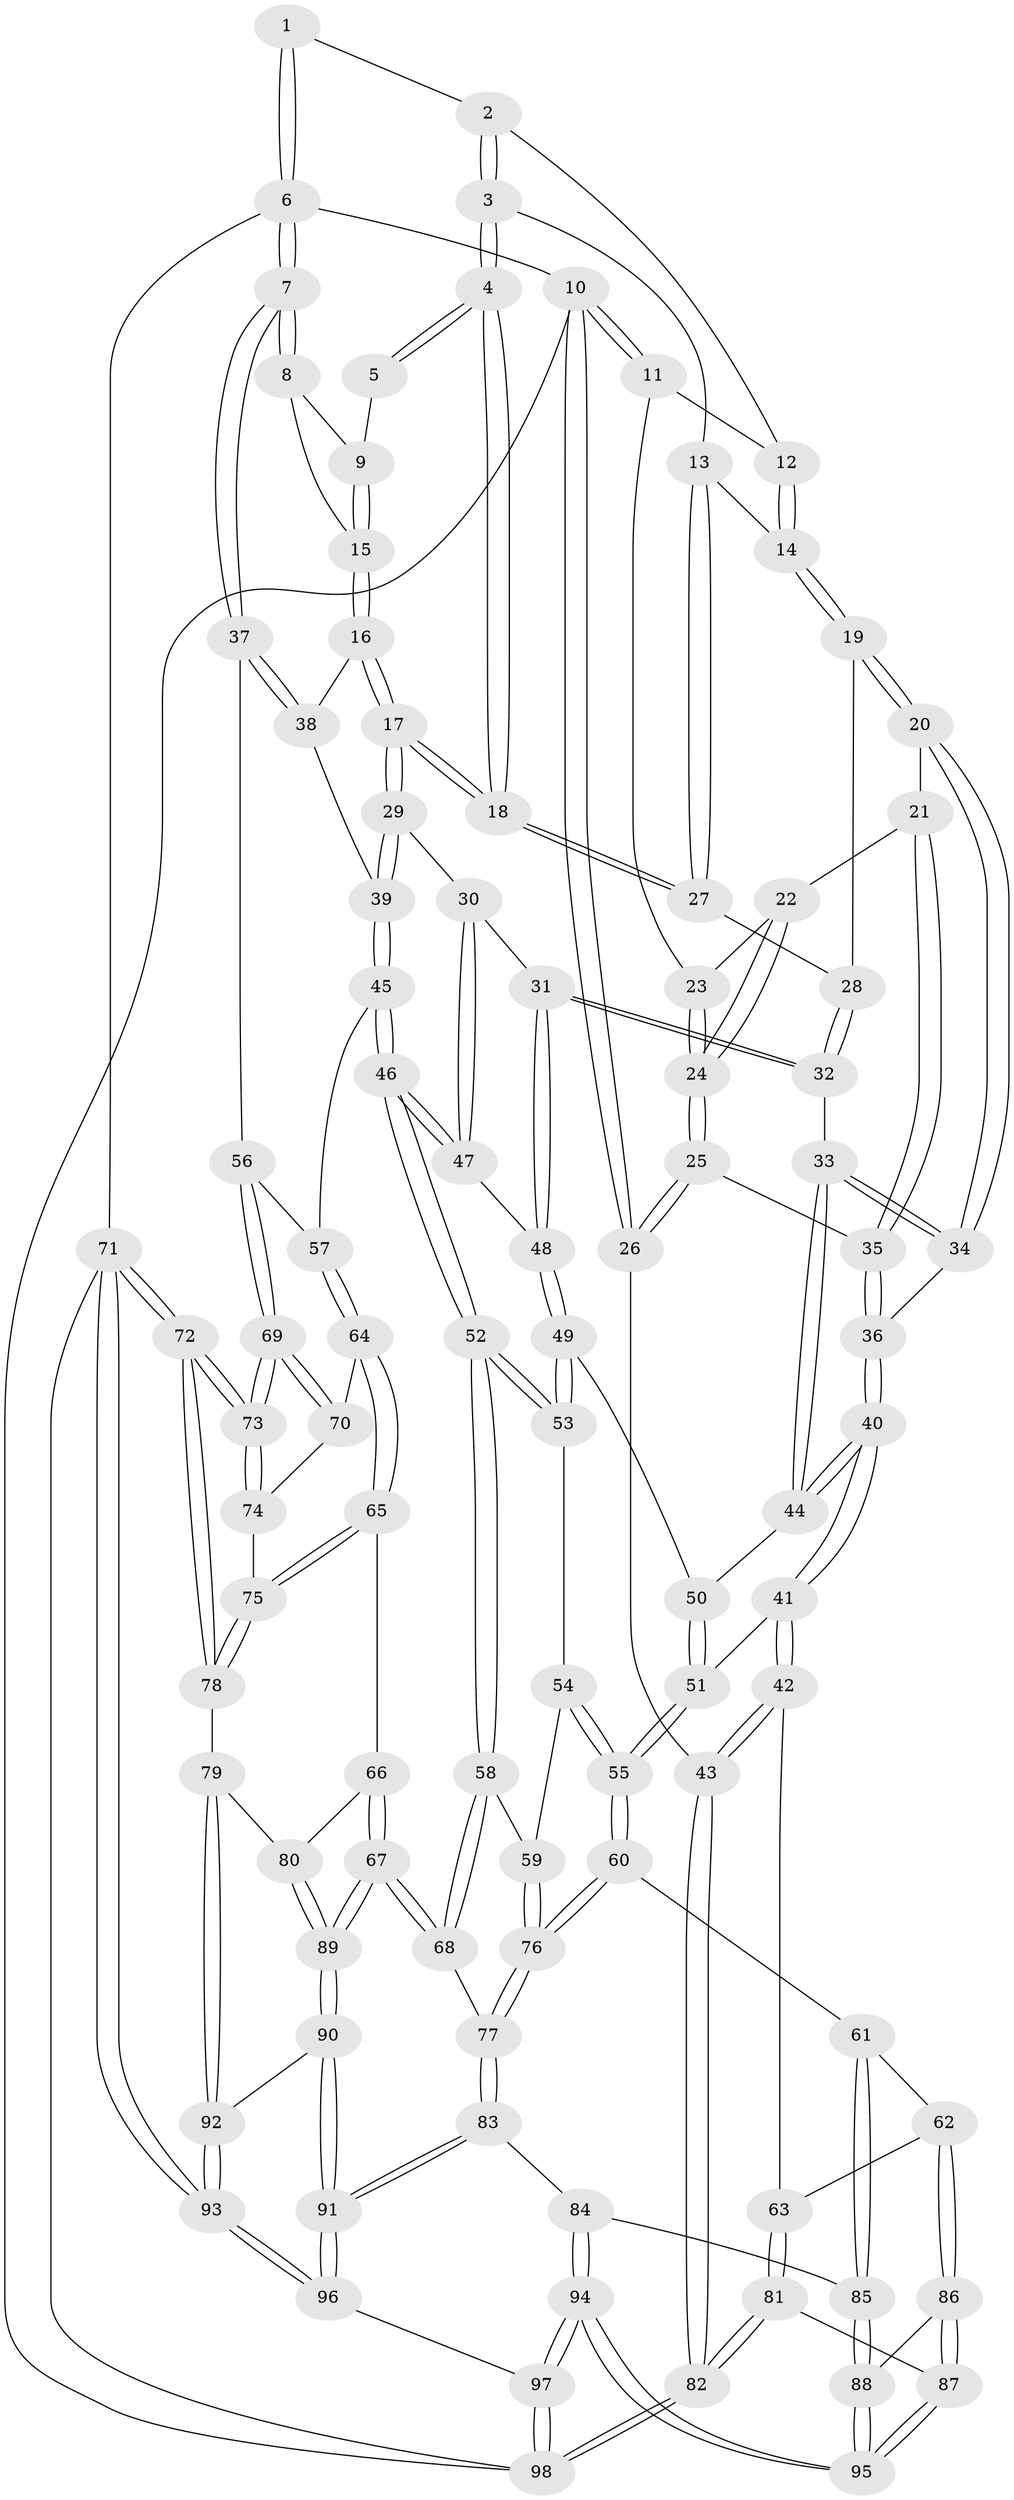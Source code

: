 // Generated by graph-tools (version 1.1) at 2025/27/03/09/25 03:27:07]
// undirected, 98 vertices, 242 edges
graph export_dot {
graph [start="1"]
  node [color=gray90,style=filled];
  1 [pos="+0.7519972643134327+0"];
  2 [pos="+0.4261621193899072+0"];
  3 [pos="+0.527721494989606+0.08062346402608835"];
  4 [pos="+0.639089472365436+0.14591071109054235"];
  5 [pos="+0.7498961257848319+0"];
  6 [pos="+1+0"];
  7 [pos="+1+0"];
  8 [pos="+1+0"];
  9 [pos="+0.8188264337073116+0.06469538257514328"];
  10 [pos="+0+0"];
  11 [pos="+0.13418622785902415+0"];
  12 [pos="+0.2973038146898309+0"];
  13 [pos="+0.45097578171349517+0.13804396725147508"];
  14 [pos="+0.4046617225705116+0.14333395695448367"];
  15 [pos="+0.8268539494598447+0.18107565347725485"];
  16 [pos="+0.8230365586409353+0.19804115998487054"];
  17 [pos="+0.6823979952964052+0.2083387826437243"];
  18 [pos="+0.6582960108816717+0.18391966136586044"];
  19 [pos="+0.33708529904154383+0.1991421189097525"];
  20 [pos="+0.31979317809025487+0.20877424413361823"];
  21 [pos="+0.2673439579534214+0.18692517992565857"];
  22 [pos="+0.21844288436153875+0.10479248496426728"];
  23 [pos="+0.1567738637962693+0"];
  24 [pos="+0.027541508137496735+0.27715790819112923"];
  25 [pos="+0.01802341616778371+0.29160071551323186"];
  26 [pos="+0+0.35384995601924224"];
  27 [pos="+0.4882101966816667+0.23420902959139142"];
  28 [pos="+0.4871539723163734+0.23566091242465642"];
  29 [pos="+0.6417296101517016+0.3333099576315151"];
  30 [pos="+0.5704444123214407+0.3716533016733318"];
  31 [pos="+0.486250168369613+0.3719964570743251"];
  32 [pos="+0.4511121883171032+0.3570055874639819"];
  33 [pos="+0.4020948609071241+0.35967657747682186"];
  34 [pos="+0.35800385749725+0.3033704005555616"];
  35 [pos="+0.16362500604961988+0.31479540026696506"];
  36 [pos="+0.1944831599262602+0.36240047421619587"];
  37 [pos="+1+0.35730739137265927"];
  38 [pos="+0.846106943953209+0.21539304223617964"];
  39 [pos="+0.7691325883465593+0.4871980419826363"];
  40 [pos="+0.22504007537462736+0.477361896143395"];
  41 [pos="+0.2214980207536473+0.48325974477045747"];
  42 [pos="+0.054162310417350375+0.6049147895740644"];
  43 [pos="+0+0.6286099185094945"];
  44 [pos="+0.3499895117775199+0.43431928307093887"];
  45 [pos="+0.7863348949619037+0.5269204492647704"];
  46 [pos="+0.6750327114288126+0.5816619668818152"];
  47 [pos="+0.5888021597358872+0.5205576775917624"];
  48 [pos="+0.4887852638160084+0.5341962884286146"];
  49 [pos="+0.478693499113784+0.5437853784577815"];
  50 [pos="+0.4007840769784753+0.5188918128280524"];
  51 [pos="+0.341497210961615+0.6112592738965319"];
  52 [pos="+0.6603495009396176+0.6088498112042623"];
  53 [pos="+0.478356751000093+0.5751196714853588"];
  54 [pos="+0.475076489584756+0.6097397430630483"];
  55 [pos="+0.3537134173175562+0.6803379648378957"];
  56 [pos="+1+0.39119817486445174"];
  57 [pos="+0.8233047277911087+0.5381916976274115"];
  58 [pos="+0.6489152295418269+0.6327506384059927"];
  59 [pos="+0.5496019822691129+0.6744550554294492"];
  60 [pos="+0.3519033449071942+0.6852203881323671"];
  61 [pos="+0.3262060360474657+0.7082011488647847"];
  62 [pos="+0.2762528676747561+0.7180755634656915"];
  63 [pos="+0.2562323770447843+0.7144768408948385"];
  64 [pos="+0.8393531162755107+0.6148491801604287"];
  65 [pos="+0.8392968874632373+0.6519039460119302"];
  66 [pos="+0.8071970394299859+0.7092963185482437"];
  67 [pos="+0.6941852600602743+0.7681716345099181"];
  68 [pos="+0.6917540353323965+0.7650017046988979"];
  69 [pos="+1+0.4866194581488666"];
  70 [pos="+0.9685118903578077+0.6796014055193125"];
  71 [pos="+1+1"];
  72 [pos="+1+1"];
  73 [pos="+1+0.7298811572954291"];
  74 [pos="+0.9620755691707801+0.7221110651794389"];
  75 [pos="+0.9278861686544813+0.7612961836126936"];
  76 [pos="+0.5140816385351028+0.7630380540739548"];
  77 [pos="+0.5150768472701874+0.7671843956260325"];
  78 [pos="+0.9292940966496884+0.7994055184140945"];
  79 [pos="+0.8673905330896647+0.8200820838605852"];
  80 [pos="+0.8306830247062016+0.7900943523742416"];
  81 [pos="+0.15646814305356604+0.8666021781155965"];
  82 [pos="+0+0.797970603238884"];
  83 [pos="+0.5072443323595646+0.846285803995716"];
  84 [pos="+0.4725874933440616+0.8482609143059893"];
  85 [pos="+0.3804909122629982+0.8377814965116805"];
  86 [pos="+0.268626513091957+0.8278151983384529"];
  87 [pos="+0.19525737564024953+0.893414621343718"];
  88 [pos="+0.3388620215131324+0.8891142258946131"];
  89 [pos="+0.7007503961145602+0.8151757014178137"];
  90 [pos="+0.6889249433566471+0.9027118403921579"];
  91 [pos="+0.6091873634644437+0.9882177334678331"];
  92 [pos="+0.8212582271859868+0.9009723913715445"];
  93 [pos="+1+1"];
  94 [pos="+0.29537516422388554+1"];
  95 [pos="+0.29477861671681316+1"];
  96 [pos="+0.5794433872188918+1"];
  97 [pos="+0.311607292745659+1"];
  98 [pos="+0+1"];
  1 -- 2;
  1 -- 6;
  1 -- 6;
  2 -- 3;
  2 -- 3;
  2 -- 12;
  3 -- 4;
  3 -- 4;
  3 -- 13;
  4 -- 5;
  4 -- 5;
  4 -- 18;
  4 -- 18;
  5 -- 9;
  6 -- 7;
  6 -- 7;
  6 -- 10;
  6 -- 71;
  7 -- 8;
  7 -- 8;
  7 -- 37;
  7 -- 37;
  8 -- 9;
  8 -- 15;
  9 -- 15;
  9 -- 15;
  10 -- 11;
  10 -- 11;
  10 -- 26;
  10 -- 26;
  10 -- 98;
  11 -- 12;
  11 -- 23;
  12 -- 14;
  12 -- 14;
  13 -- 14;
  13 -- 27;
  13 -- 27;
  14 -- 19;
  14 -- 19;
  15 -- 16;
  15 -- 16;
  16 -- 17;
  16 -- 17;
  16 -- 38;
  17 -- 18;
  17 -- 18;
  17 -- 29;
  17 -- 29;
  18 -- 27;
  18 -- 27;
  19 -- 20;
  19 -- 20;
  19 -- 28;
  20 -- 21;
  20 -- 34;
  20 -- 34;
  21 -- 22;
  21 -- 35;
  21 -- 35;
  22 -- 23;
  22 -- 24;
  22 -- 24;
  23 -- 24;
  23 -- 24;
  24 -- 25;
  24 -- 25;
  25 -- 26;
  25 -- 26;
  25 -- 35;
  26 -- 43;
  27 -- 28;
  28 -- 32;
  28 -- 32;
  29 -- 30;
  29 -- 39;
  29 -- 39;
  30 -- 31;
  30 -- 47;
  30 -- 47;
  31 -- 32;
  31 -- 32;
  31 -- 48;
  31 -- 48;
  32 -- 33;
  33 -- 34;
  33 -- 34;
  33 -- 44;
  33 -- 44;
  34 -- 36;
  35 -- 36;
  35 -- 36;
  36 -- 40;
  36 -- 40;
  37 -- 38;
  37 -- 38;
  37 -- 56;
  38 -- 39;
  39 -- 45;
  39 -- 45;
  40 -- 41;
  40 -- 41;
  40 -- 44;
  40 -- 44;
  41 -- 42;
  41 -- 42;
  41 -- 51;
  42 -- 43;
  42 -- 43;
  42 -- 63;
  43 -- 82;
  43 -- 82;
  44 -- 50;
  45 -- 46;
  45 -- 46;
  45 -- 57;
  46 -- 47;
  46 -- 47;
  46 -- 52;
  46 -- 52;
  47 -- 48;
  48 -- 49;
  48 -- 49;
  49 -- 50;
  49 -- 53;
  49 -- 53;
  50 -- 51;
  50 -- 51;
  51 -- 55;
  51 -- 55;
  52 -- 53;
  52 -- 53;
  52 -- 58;
  52 -- 58;
  53 -- 54;
  54 -- 55;
  54 -- 55;
  54 -- 59;
  55 -- 60;
  55 -- 60;
  56 -- 57;
  56 -- 69;
  56 -- 69;
  57 -- 64;
  57 -- 64;
  58 -- 59;
  58 -- 68;
  58 -- 68;
  59 -- 76;
  59 -- 76;
  60 -- 61;
  60 -- 76;
  60 -- 76;
  61 -- 62;
  61 -- 85;
  61 -- 85;
  62 -- 63;
  62 -- 86;
  62 -- 86;
  63 -- 81;
  63 -- 81;
  64 -- 65;
  64 -- 65;
  64 -- 70;
  65 -- 66;
  65 -- 75;
  65 -- 75;
  66 -- 67;
  66 -- 67;
  66 -- 80;
  67 -- 68;
  67 -- 68;
  67 -- 89;
  67 -- 89;
  68 -- 77;
  69 -- 70;
  69 -- 70;
  69 -- 73;
  69 -- 73;
  70 -- 74;
  71 -- 72;
  71 -- 72;
  71 -- 93;
  71 -- 93;
  71 -- 98;
  72 -- 73;
  72 -- 73;
  72 -- 78;
  72 -- 78;
  73 -- 74;
  73 -- 74;
  74 -- 75;
  75 -- 78;
  75 -- 78;
  76 -- 77;
  76 -- 77;
  77 -- 83;
  77 -- 83;
  78 -- 79;
  79 -- 80;
  79 -- 92;
  79 -- 92;
  80 -- 89;
  80 -- 89;
  81 -- 82;
  81 -- 82;
  81 -- 87;
  82 -- 98;
  82 -- 98;
  83 -- 84;
  83 -- 91;
  83 -- 91;
  84 -- 85;
  84 -- 94;
  84 -- 94;
  85 -- 88;
  85 -- 88;
  86 -- 87;
  86 -- 87;
  86 -- 88;
  87 -- 95;
  87 -- 95;
  88 -- 95;
  88 -- 95;
  89 -- 90;
  89 -- 90;
  90 -- 91;
  90 -- 91;
  90 -- 92;
  91 -- 96;
  91 -- 96;
  92 -- 93;
  92 -- 93;
  93 -- 96;
  93 -- 96;
  94 -- 95;
  94 -- 95;
  94 -- 97;
  94 -- 97;
  96 -- 97;
  97 -- 98;
  97 -- 98;
}
